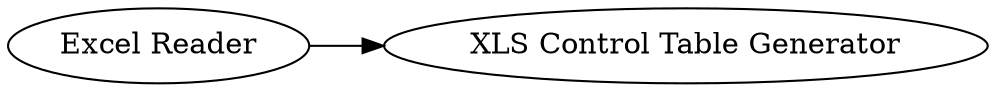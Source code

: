 digraph {
	"-3777843848876685667_2" [label="XLS Control Table Generator"]
	"-3777843848876685667_1" [label="Excel Reader"]
	"-3777843848876685667_1" -> "-3777843848876685667_2"
	rankdir=LR
}
